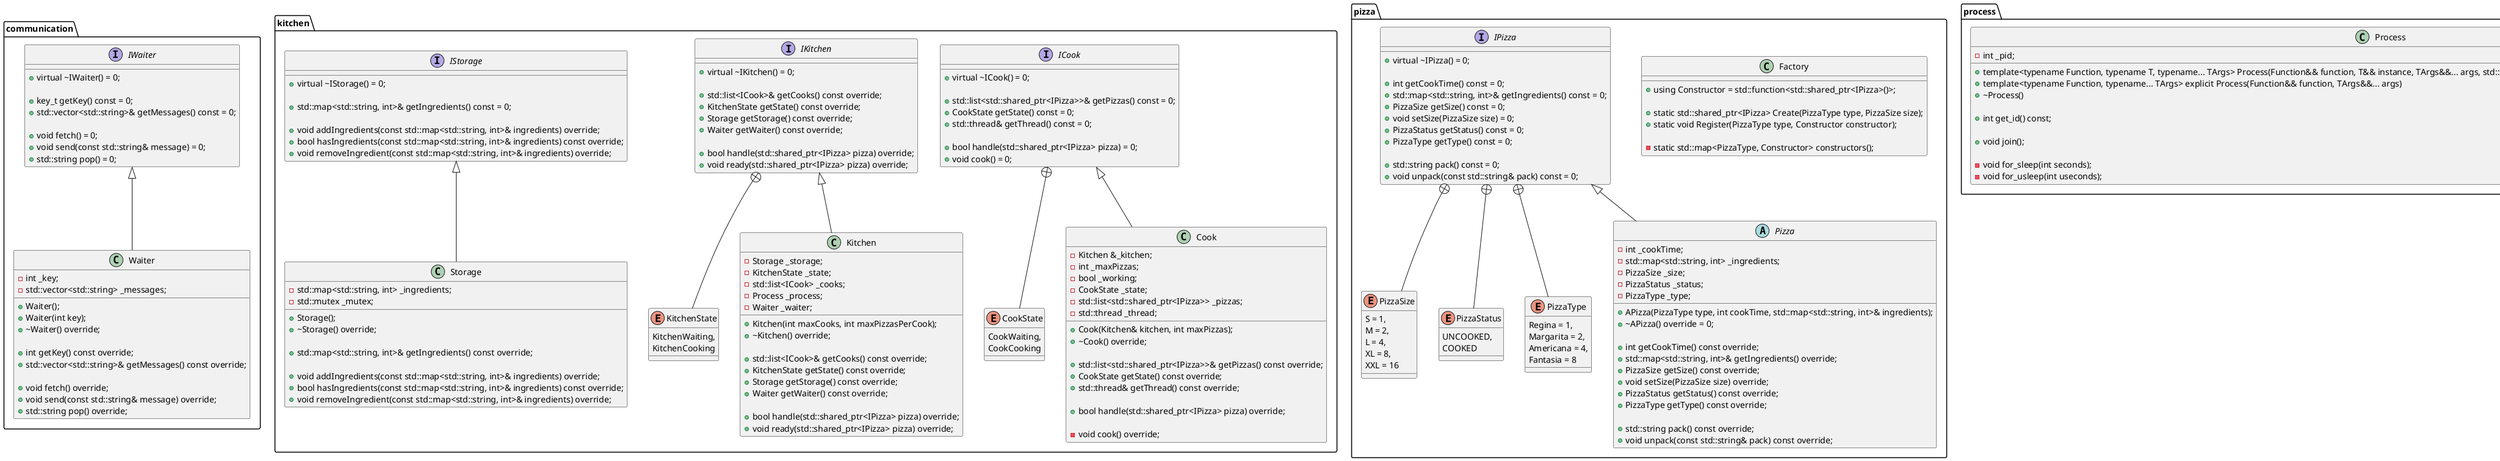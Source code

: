 @startuml

namespace communication {

interface IWaiter {
    + virtual ~IWaiter() = 0;

    + key_t getKey() const = 0;
    + std::vector<std::string>& getMessages() const = 0;

    + void fetch() = 0;
    + void send(const std::string& message) = 0;
    + std::string pop() = 0;
}

class Waiter {
    - int _key;
    - std::vector<std::string> _messages;

    + Waiter();
    + Waiter(int key);
    + ~Waiter() override;

    + int getKey() const override;
    + std::vector<std::string>& getMessages() const override;

    + void fetch() override;
    + void send(const std::string& message) override;
    + std::string pop() override;
}
IWaiter <|-- Waiter

}

namespace kitchen {

enum CookState {
    CookWaiting,
    CookCooking
}
ICook +-- CookState

interface ICook {
    + virtual ~ICook() = 0;

    + std::list<std::shared_ptr<IPizza>>& getPizzas() const = 0;
    + CookState getState() const = 0;
    + std::thread& getThread() const = 0;

    + bool handle(std::shared_ptr<IPizza> pizza) = 0;
    + void cook() = 0;
}

enum KitchenState {
    KitchenWaiting,
    KitchenCooking
}
IKitchen +-- KitchenState

interface IKitchen {
    + virtual ~IKitchen() = 0;

    + std::list<ICook>& getCooks() const override;
    + KitchenState getState() const override;
    + Storage getStorage() const override;
    + Waiter getWaiter() const override;

    + bool handle(std::shared_ptr<IPizza> pizza) override;
    + void ready(std::shared_ptr<IPizza> pizza) override;
}

interface IStorage {
    + virtual ~IStorage() = 0;

    + std::map<std::string, int>& getIngredients() const = 0;

    + void addIngredients(const std::map<std::string, int>& ingredients) override;
    + bool hasIngredients(const std::map<std::string, int>& ingredients) const override;
    + void removeIngredient(const std::map<std::string, int>& ingredients) override;
}

class Cook {
    - Kitchen &_kitchen;
    - int _maxPizzas;
    - bool _working;
    - CookState _state;
    - std::list<std::shared_ptr<IPizza>> _pizzas;
    - std::thread _thread;

    + Cook(Kitchen& kitchen, int maxPizzas);
    + ~Cook() override;

    + std::list<std::shared_ptr<IPizza>>& getPizzas() const override;
    + CookState getState() const override;
    + std::thread& getThread() const override;

    + bool handle(std::shared_ptr<IPizza> pizza) override;

    - void cook() override;
}
ICook <|-- Cook

class Kitchen {
    - Storage _storage;
    - KitchenState _state;
    - std::list<ICook> _cooks;
    - Process _process;
    - Waiter _waiter;

    + Kitchen(int maxCooks, int maxPizzasPerCook);
    + ~Kitchen() override;

    + std::list<ICook>& getCooks() const override;
    + KitchenState getState() const override;
    + Storage getStorage() const override;
    + Waiter getWaiter() const override;

    + bool handle(std::shared_ptr<IPizza> pizza) override;
    + void ready(std::shared_ptr<IPizza> pizza) override;
}
IKitchen <|-- Kitchen

class Storage {
    - std::map<std::string, int> _ingredients;
    - std::mutex _mutex;

    + Storage();
    + ~Storage() override;

    + std::map<std::string, int>& getIngredients() const override;

    + void addIngredients(const std::map<std::string, int>& ingredients) override;
    + bool hasIngredients(const std::map<std::string, int>& ingredients) const override;
    + void removeIngredient(const std::map<std::string, int>& ingredients) override;
}
IStorage <|-- Storage

}

namespace pizza {

class Factory {
    + using Constructor = std::function<std::shared_ptr<IPizza>()>;

    + static std::shared_ptr<IPizza> Create(PizzaType type, PizzaSize size);
    + static void Register(PizzaType type, Constructor constructor);

    - static std::map<PizzaType, Constructor> constructors();
}

enum PizzaSize {
    S = 1,
    M = 2,
    L = 4,
    XL = 8,
    XXL = 16
}
IPizza +-- PizzaSize

enum PizzaStatus {
    UNCOOKED,
    COOKED
}
IPizza +-- PizzaStatus

enum PizzaType {
    Regina = 1,
    Margarita = 2,
    Americana = 4,
    Fantasia = 8
}
IPizza +-- PizzaType

interface IPizza {
    + virtual ~IPizza() = 0;

    + int getCookTime() const = 0;
    + std::map<std::string, int>& getIngredients() const = 0;
    + PizzaSize getSize() const = 0;
    + void setSize(PizzaSize size) = 0;
    + PizzaStatus getStatus() const = 0;
    + PizzaType getType() const = 0;

    + std::string pack() const = 0;
    + void unpack(const std::string& pack) const = 0;
}

abstract Pizza {
    - int _cookTime;
    - std::map<std::string, int> _ingredients;
    - PizzaSize _size;
    - PizzaStatus _status;
    - PizzaType _type;

    + APizza(PizzaType type, int cookTime, std::map<std::string, int>& ingredients);
    + ~APizza() override = 0;

    + int getCookTime() const override;
    + std::map<std::string, int>& getIngredients() override;
    + PizzaSize getSize() const override;
    + void setSize(PizzaSize size) override;
    + PizzaStatus getStatus() const override;
    + PizzaType getType() const override;

    + std::string pack() const override;
    + void unpack(const std::string& pack) const override;
}
IPizza <|-- Pizza

}

namespace process {
    class Process {
        - int _pid;

        + template<typename Function, typename T, typename... TArgs> Process(Function&& function, T&& instance, TArgs&&... args, std::enable_if_t<std::is_member_function_pointer<Function>::value, int> = 0)
        + template<typename Function, typename... TArgs> explicit Process(Function&& function, TArgs&&... args)
        + ~Process()

        + int get_id() const;

        + void join();

        - void for_sleep(int seconds);
        - void for_usleep(int useconds);
    }
}

namespace reception {

interface IOrder {
    + virtual ~IOrder() = 0;

    + std::list<std::shared_ptr<IPizza>>& getPizzas() const = 0;

    + void ready(IPizza& pizza) = 0;
}

interface IReception {
    + virtual ~IReception() = 0;

    + std::list<IOrder>& getOrders() const = 0;

    + void ready(IOrder& order) = 0;
}

class Order {
    - std::list<std::shared_ptr<IPizza>> _pizzas;

    + Order();
    + ~Order() override;

    + std::list<std::shared_ptr<IPizza>>& getPizzas() const override;

    + void ready(IPizza& pizza) const override;
}
IOrder <|-- Order

class Parser {
    + Parser(const std::string& formatted);
    + ~Parser();

    + std::shared_ptr<IOrder> parse();
}

class Reception {
    - std::list<IOrder> _orders;
    - Waiter _waiter;

    + Reception();
    + ~Reception() override;

    + std::list<IOrder>& getOrders() const override;

    + void ready(IOrder& order) override;
}
IReception <|-- Reception

}

@enduml
